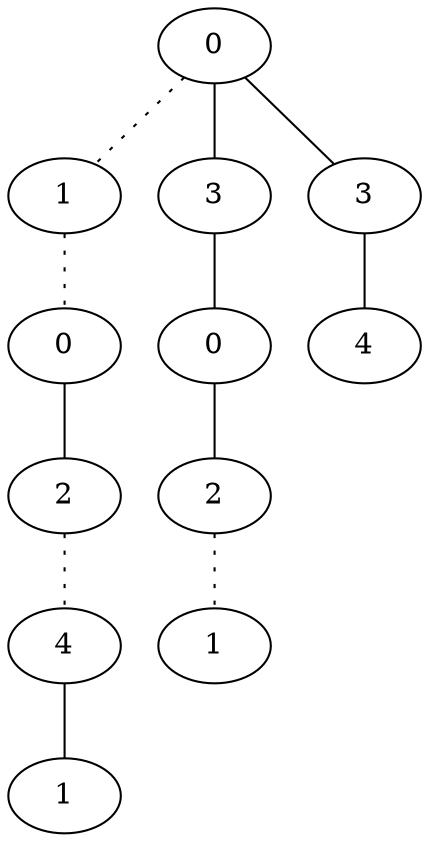 graph {
a0[label=0];
a1[label=1];
a2[label=0];
a3[label=2];
a4[label=4];
a5[label=1];
a6[label=3];
a7[label=0];
a8[label=2];
a9[label=1];
a10[label=3];
a11[label=4];
a0 -- a1 [style=dotted];
a0 -- a6;
a0 -- a10;
a1 -- a2 [style=dotted];
a2 -- a3;
a3 -- a4 [style=dotted];
a4 -- a5;
a6 -- a7;
a7 -- a8;
a8 -- a9 [style=dotted];
a10 -- a11;
}
